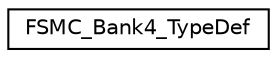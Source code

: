 digraph "Graphical Class Hierarchy"
{
 // LATEX_PDF_SIZE
  edge [fontname="Helvetica",fontsize="10",labelfontname="Helvetica",labelfontsize="10"];
  node [fontname="Helvetica",fontsize="10",shape=record];
  rankdir="LR";
  Node0 [label="FSMC_Bank4_TypeDef",height=0.2,width=0.4,color="black", fillcolor="white", style="filled",URL="$struct_f_s_m_c___bank4___type_def.html",tooltip="Flexible Static Memory Controller Bank4."];
}
